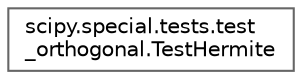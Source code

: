 digraph "Graphical Class Hierarchy"
{
 // LATEX_PDF_SIZE
  bgcolor="transparent";
  edge [fontname=Helvetica,fontsize=10,labelfontname=Helvetica,labelfontsize=10];
  node [fontname=Helvetica,fontsize=10,shape=box,height=0.2,width=0.4];
  rankdir="LR";
  Node0 [id="Node000000",label="scipy.special.tests.test\l_orthogonal.TestHermite",height=0.2,width=0.4,color="grey40", fillcolor="white", style="filled",URL="$d3/d21/classscipy_1_1special_1_1tests_1_1test__orthogonal_1_1TestHermite.html",tooltip=" "];
}
